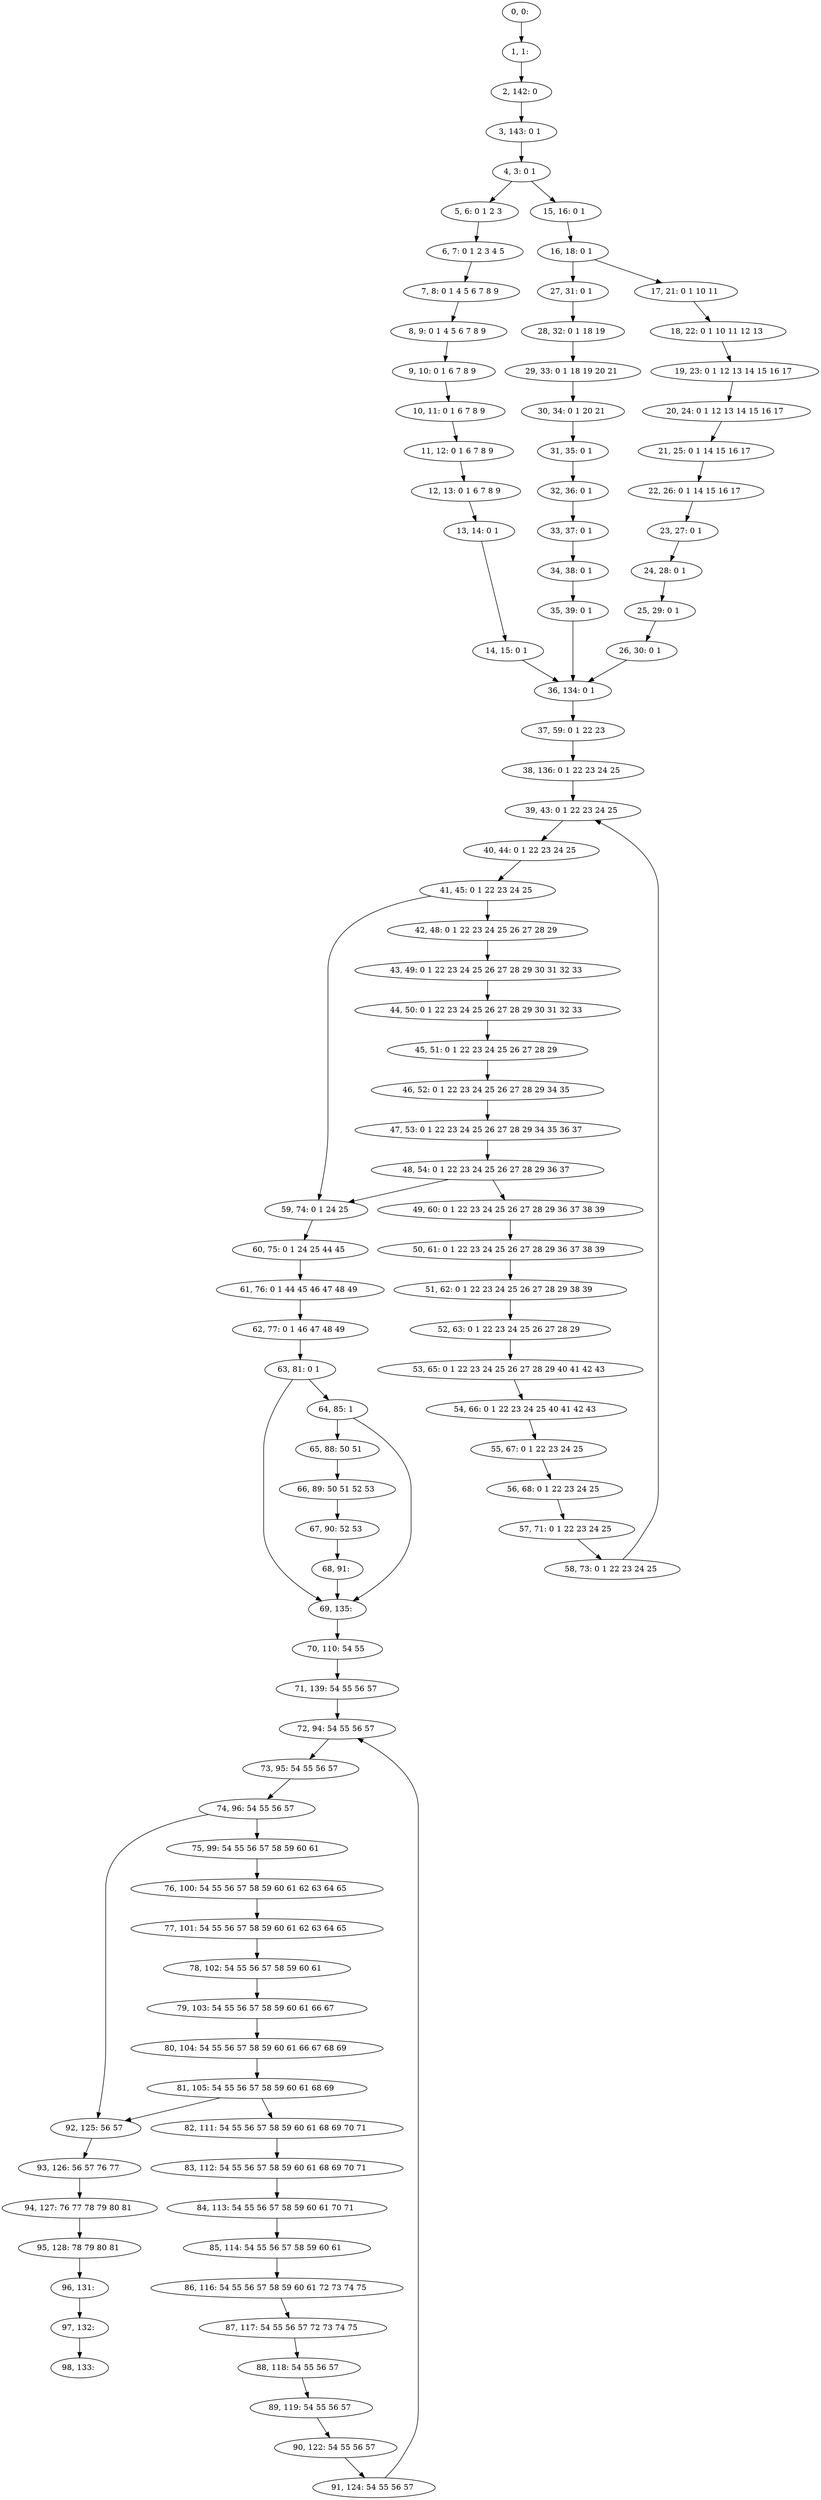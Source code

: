 digraph G {
0[label="0, 0: "];
1[label="1, 1: "];
2[label="2, 142: 0 "];
3[label="3, 143: 0 1 "];
4[label="4, 3: 0 1 "];
5[label="5, 6: 0 1 2 3 "];
6[label="6, 7: 0 1 2 3 4 5 "];
7[label="7, 8: 0 1 4 5 6 7 8 9 "];
8[label="8, 9: 0 1 4 5 6 7 8 9 "];
9[label="9, 10: 0 1 6 7 8 9 "];
10[label="10, 11: 0 1 6 7 8 9 "];
11[label="11, 12: 0 1 6 7 8 9 "];
12[label="12, 13: 0 1 6 7 8 9 "];
13[label="13, 14: 0 1 "];
14[label="14, 15: 0 1 "];
15[label="15, 16: 0 1 "];
16[label="16, 18: 0 1 "];
17[label="17, 21: 0 1 10 11 "];
18[label="18, 22: 0 1 10 11 12 13 "];
19[label="19, 23: 0 1 12 13 14 15 16 17 "];
20[label="20, 24: 0 1 12 13 14 15 16 17 "];
21[label="21, 25: 0 1 14 15 16 17 "];
22[label="22, 26: 0 1 14 15 16 17 "];
23[label="23, 27: 0 1 "];
24[label="24, 28: 0 1 "];
25[label="25, 29: 0 1 "];
26[label="26, 30: 0 1 "];
27[label="27, 31: 0 1 "];
28[label="28, 32: 0 1 18 19 "];
29[label="29, 33: 0 1 18 19 20 21 "];
30[label="30, 34: 0 1 20 21 "];
31[label="31, 35: 0 1 "];
32[label="32, 36: 0 1 "];
33[label="33, 37: 0 1 "];
34[label="34, 38: 0 1 "];
35[label="35, 39: 0 1 "];
36[label="36, 134: 0 1 "];
37[label="37, 59: 0 1 22 23 "];
38[label="38, 136: 0 1 22 23 24 25 "];
39[label="39, 43: 0 1 22 23 24 25 "];
40[label="40, 44: 0 1 22 23 24 25 "];
41[label="41, 45: 0 1 22 23 24 25 "];
42[label="42, 48: 0 1 22 23 24 25 26 27 28 29 "];
43[label="43, 49: 0 1 22 23 24 25 26 27 28 29 30 31 32 33 "];
44[label="44, 50: 0 1 22 23 24 25 26 27 28 29 30 31 32 33 "];
45[label="45, 51: 0 1 22 23 24 25 26 27 28 29 "];
46[label="46, 52: 0 1 22 23 24 25 26 27 28 29 34 35 "];
47[label="47, 53: 0 1 22 23 24 25 26 27 28 29 34 35 36 37 "];
48[label="48, 54: 0 1 22 23 24 25 26 27 28 29 36 37 "];
49[label="49, 60: 0 1 22 23 24 25 26 27 28 29 36 37 38 39 "];
50[label="50, 61: 0 1 22 23 24 25 26 27 28 29 36 37 38 39 "];
51[label="51, 62: 0 1 22 23 24 25 26 27 28 29 38 39 "];
52[label="52, 63: 0 1 22 23 24 25 26 27 28 29 "];
53[label="53, 65: 0 1 22 23 24 25 26 27 28 29 40 41 42 43 "];
54[label="54, 66: 0 1 22 23 24 25 40 41 42 43 "];
55[label="55, 67: 0 1 22 23 24 25 "];
56[label="56, 68: 0 1 22 23 24 25 "];
57[label="57, 71: 0 1 22 23 24 25 "];
58[label="58, 73: 0 1 22 23 24 25 "];
59[label="59, 74: 0 1 24 25 "];
60[label="60, 75: 0 1 24 25 44 45 "];
61[label="61, 76: 0 1 44 45 46 47 48 49 "];
62[label="62, 77: 0 1 46 47 48 49 "];
63[label="63, 81: 0 1 "];
64[label="64, 85: 1 "];
65[label="65, 88: 50 51 "];
66[label="66, 89: 50 51 52 53 "];
67[label="67, 90: 52 53 "];
68[label="68, 91: "];
69[label="69, 135: "];
70[label="70, 110: 54 55 "];
71[label="71, 139: 54 55 56 57 "];
72[label="72, 94: 54 55 56 57 "];
73[label="73, 95: 54 55 56 57 "];
74[label="74, 96: 54 55 56 57 "];
75[label="75, 99: 54 55 56 57 58 59 60 61 "];
76[label="76, 100: 54 55 56 57 58 59 60 61 62 63 64 65 "];
77[label="77, 101: 54 55 56 57 58 59 60 61 62 63 64 65 "];
78[label="78, 102: 54 55 56 57 58 59 60 61 "];
79[label="79, 103: 54 55 56 57 58 59 60 61 66 67 "];
80[label="80, 104: 54 55 56 57 58 59 60 61 66 67 68 69 "];
81[label="81, 105: 54 55 56 57 58 59 60 61 68 69 "];
82[label="82, 111: 54 55 56 57 58 59 60 61 68 69 70 71 "];
83[label="83, 112: 54 55 56 57 58 59 60 61 68 69 70 71 "];
84[label="84, 113: 54 55 56 57 58 59 60 61 70 71 "];
85[label="85, 114: 54 55 56 57 58 59 60 61 "];
86[label="86, 116: 54 55 56 57 58 59 60 61 72 73 74 75 "];
87[label="87, 117: 54 55 56 57 72 73 74 75 "];
88[label="88, 118: 54 55 56 57 "];
89[label="89, 119: 54 55 56 57 "];
90[label="90, 122: 54 55 56 57 "];
91[label="91, 124: 54 55 56 57 "];
92[label="92, 125: 56 57 "];
93[label="93, 126: 56 57 76 77 "];
94[label="94, 127: 76 77 78 79 80 81 "];
95[label="95, 128: 78 79 80 81 "];
96[label="96, 131: "];
97[label="97, 132: "];
98[label="98, 133: "];
0->1 ;
1->2 ;
2->3 ;
3->4 ;
4->5 ;
4->15 ;
5->6 ;
6->7 ;
7->8 ;
8->9 ;
9->10 ;
10->11 ;
11->12 ;
12->13 ;
13->14 ;
14->36 ;
15->16 ;
16->17 ;
16->27 ;
17->18 ;
18->19 ;
19->20 ;
20->21 ;
21->22 ;
22->23 ;
23->24 ;
24->25 ;
25->26 ;
26->36 ;
27->28 ;
28->29 ;
29->30 ;
30->31 ;
31->32 ;
32->33 ;
33->34 ;
34->35 ;
35->36 ;
36->37 ;
37->38 ;
38->39 ;
39->40 ;
40->41 ;
41->42 ;
41->59 ;
42->43 ;
43->44 ;
44->45 ;
45->46 ;
46->47 ;
47->48 ;
48->49 ;
48->59 ;
49->50 ;
50->51 ;
51->52 ;
52->53 ;
53->54 ;
54->55 ;
55->56 ;
56->57 ;
57->58 ;
58->39 ;
59->60 ;
60->61 ;
61->62 ;
62->63 ;
63->64 ;
63->69 ;
64->65 ;
64->69 ;
65->66 ;
66->67 ;
67->68 ;
68->69 ;
69->70 ;
70->71 ;
71->72 ;
72->73 ;
73->74 ;
74->75 ;
74->92 ;
75->76 ;
76->77 ;
77->78 ;
78->79 ;
79->80 ;
80->81 ;
81->82 ;
81->92 ;
82->83 ;
83->84 ;
84->85 ;
85->86 ;
86->87 ;
87->88 ;
88->89 ;
89->90 ;
90->91 ;
91->72 ;
92->93 ;
93->94 ;
94->95 ;
95->96 ;
96->97 ;
97->98 ;
}
